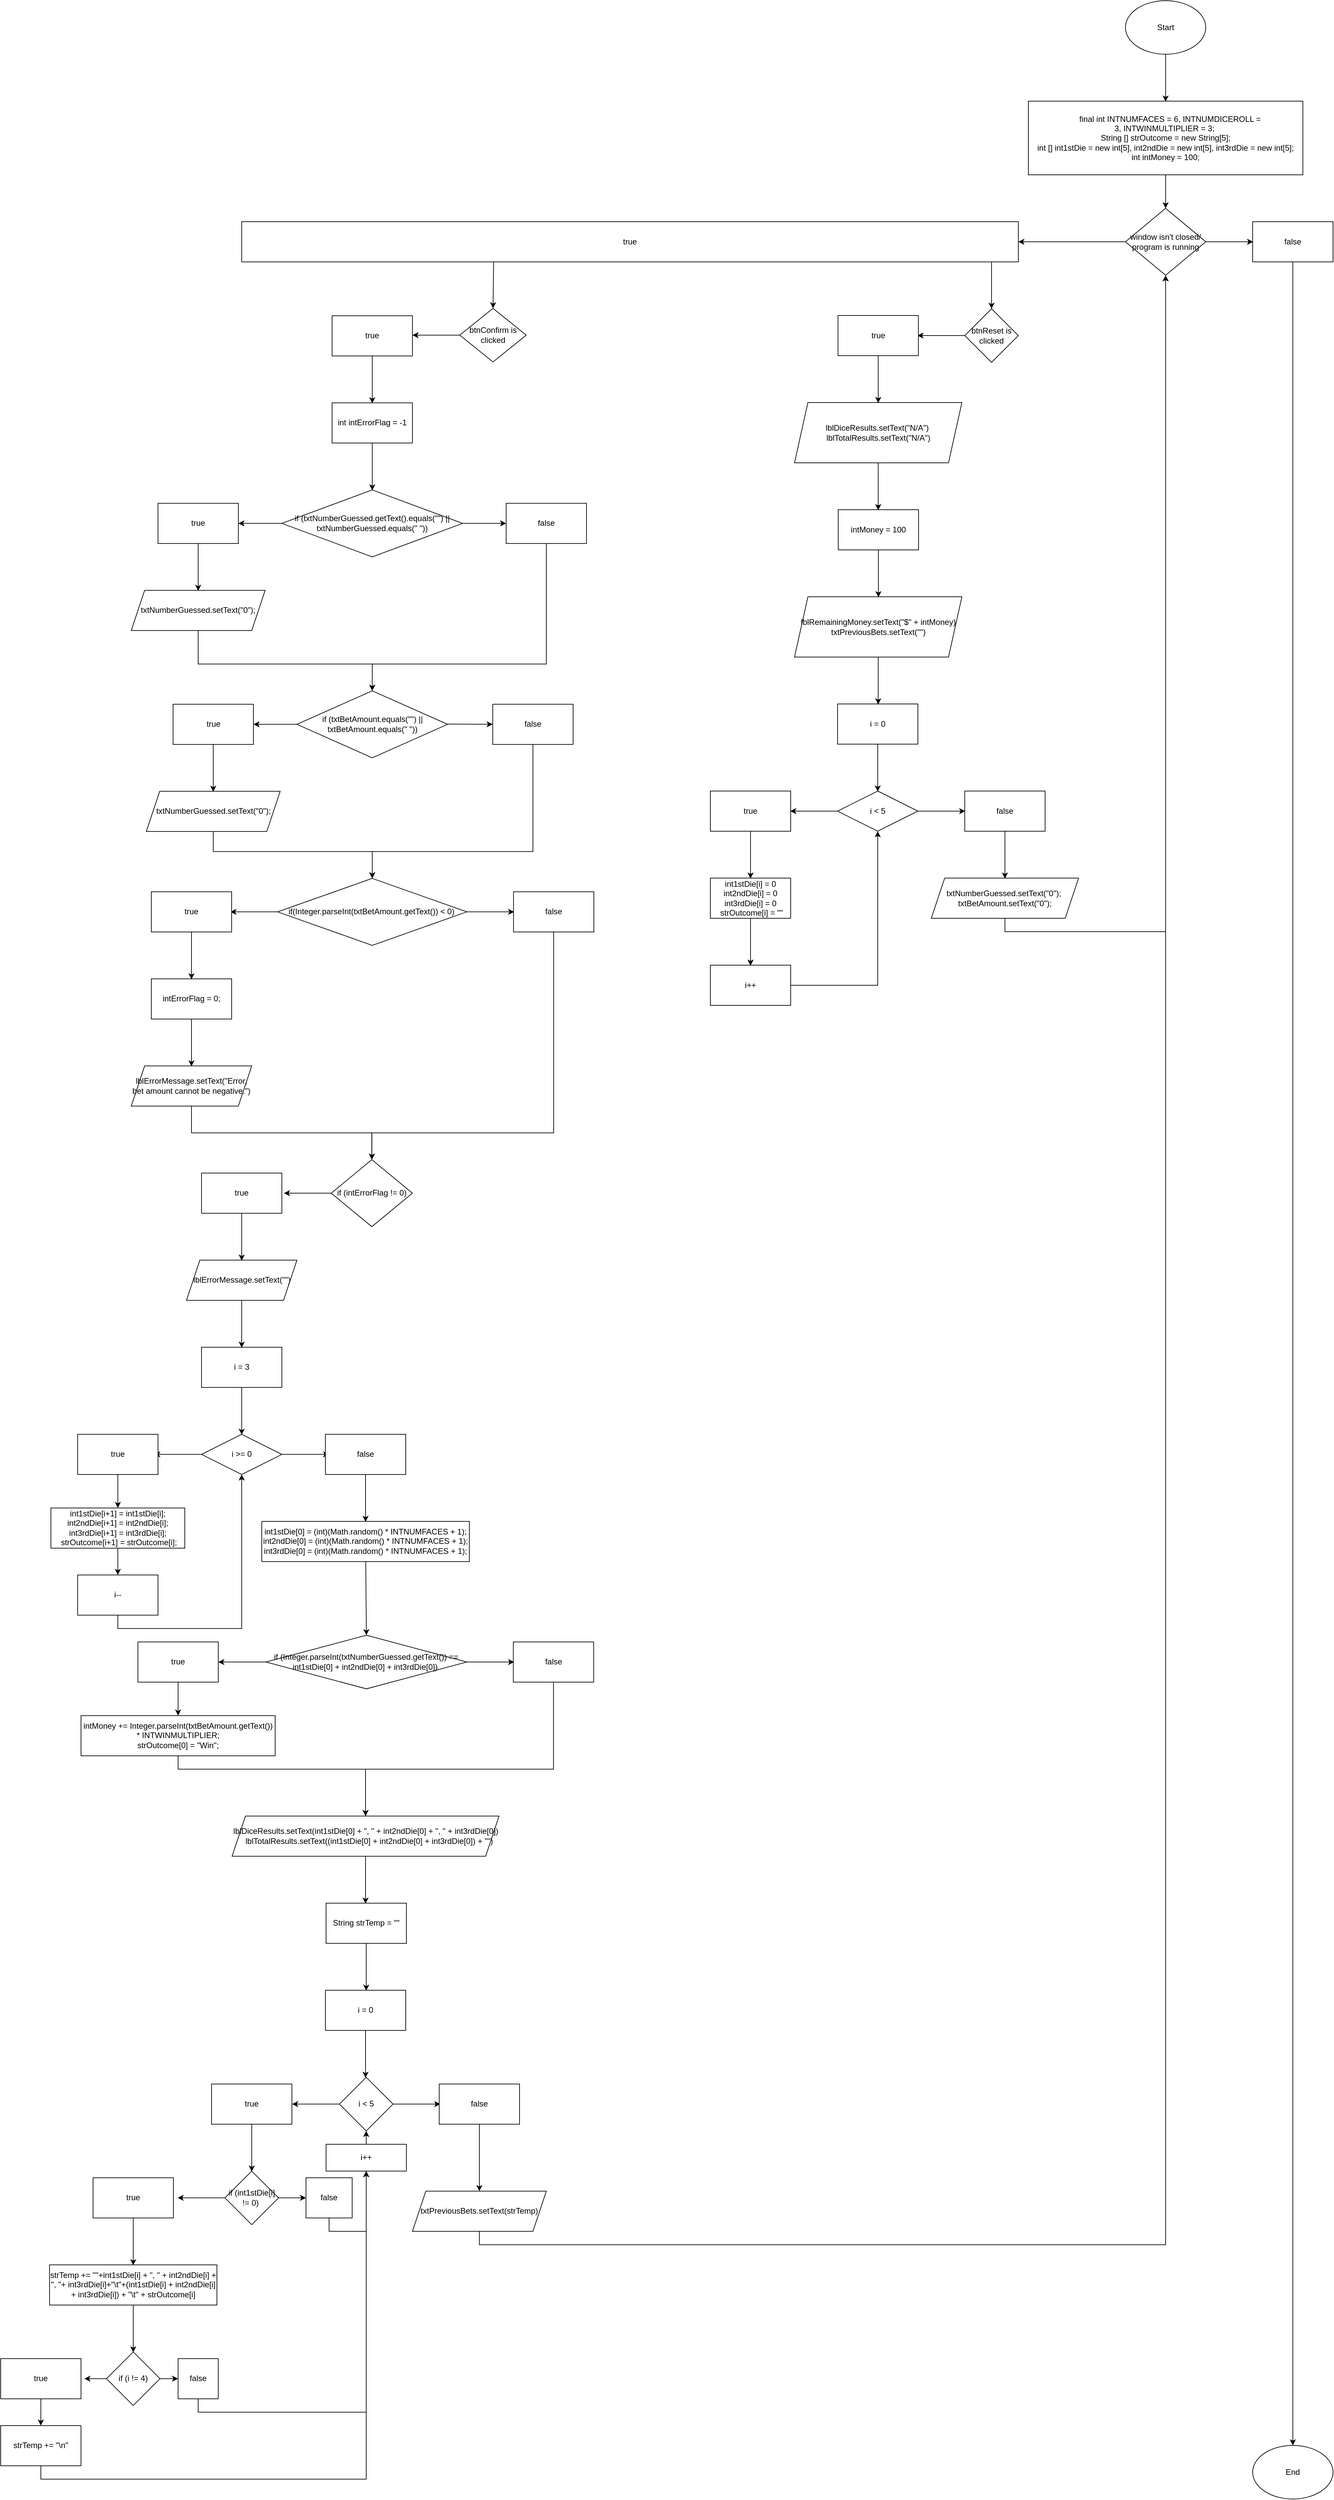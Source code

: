 <mxfile version="21.6.7" type="google">
  <diagram id="C5RBs43oDa-KdzZeNtuy" name="Page-1">
    <mxGraphModel grid="1" page="1" gridSize="10" guides="1" tooltips="1" connect="1" arrows="1" fold="1" pageScale="1" pageWidth="2100" pageHeight="3750" math="0" shadow="0">
      <root>
        <mxCell id="WIyWlLk6GJQsqaUBKTNV-0" />
        <mxCell id="WIyWlLk6GJQsqaUBKTNV-1" parent="WIyWlLk6GJQsqaUBKTNV-0" />
        <mxCell id="6BeVzi1k0GvBVW0rpbbP-0" value="Start" style="ellipse;whiteSpace=wrap;html=1;" vertex="1" parent="WIyWlLk6GJQsqaUBKTNV-1">
          <mxGeometry x="1710" width="120" height="80" as="geometry" />
        </mxCell>
        <mxCell id="6BeVzi1k0GvBVW0rpbbP-1" value="" style="endArrow=classic;html=1;rounded=0;" edge="1" parent="WIyWlLk6GJQsqaUBKTNV-1" source="6BeVzi1k0GvBVW0rpbbP-0">
          <mxGeometry width="50" height="50" relative="1" as="geometry">
            <mxPoint x="1770" y="130" as="sourcePoint" />
            <mxPoint x="1770" y="150.711" as="targetPoint" />
          </mxGeometry>
        </mxCell>
        <mxCell id="6BeVzi1k0GvBVW0rpbbP-2" value="window isn&#39;t closed/ program is running" style="shape=rhombus;whiteSpace=wrap;html=1;fixedSize=1;perimeter=rhombusPerimeter;" vertex="1" parent="WIyWlLk6GJQsqaUBKTNV-1">
          <mxGeometry x="1710" y="310" width="120" height="100" as="geometry" />
        </mxCell>
        <mxCell id="6BeVzi1k0GvBVW0rpbbP-3" value="&lt;div&gt;&amp;nbsp; &amp;nbsp; final int INTNUMFACES = 6,&amp;nbsp;&lt;span style=&quot;background-color: initial;&quot;&gt;INTNUMDICEROLL = 3,&amp;nbsp;&lt;/span&gt;&lt;span style=&quot;background-color: initial;&quot;&gt;INTWINMULTIPLIER = 3;&amp;nbsp;&lt;/span&gt;&lt;/div&gt;&lt;div&gt;&lt;span style=&quot;background-color: initial;&quot;&gt;String [] strOutcome = new String[5];&lt;/span&gt;&lt;br&gt;&lt;/div&gt;&lt;div&gt;&lt;span style=&quot;background-color: initial;&quot;&gt;int [] int1stDie = new int[5], i&lt;/span&gt;&lt;span style=&quot;background-color: initial;&quot;&gt;nt2ndDie = new int[5],&amp;nbsp;&lt;/span&gt;&lt;span style=&quot;background-color: initial;&quot;&gt;int3rdDie = new int[5];&lt;/span&gt;&lt;/div&gt;&lt;div&gt;&lt;span style=&quot;background-color: initial;&quot;&gt;int intMoney = 100;&lt;/span&gt;&lt;br&gt;&lt;/div&gt;" style="rounded=0;whiteSpace=wrap;html=1;" vertex="1" parent="WIyWlLk6GJQsqaUBKTNV-1">
          <mxGeometry x="1565" y="150" width="410" height="110" as="geometry" />
        </mxCell>
        <mxCell id="6BeVzi1k0GvBVW0rpbbP-4" value="" style="endArrow=classic;html=1;rounded=0;" edge="1" parent="WIyWlLk6GJQsqaUBKTNV-1" source="6BeVzi1k0GvBVW0rpbbP-3">
          <mxGeometry width="50" height="50" relative="1" as="geometry">
            <mxPoint x="1770" y="310" as="sourcePoint" />
            <mxPoint x="1770" y="310" as="targetPoint" />
          </mxGeometry>
        </mxCell>
        <mxCell id="6BeVzi1k0GvBVW0rpbbP-5" value="" style="endArrow=classic;html=1;rounded=0;entryX=1;entryY=0.5;entryDx=0;entryDy=0;" edge="1" parent="WIyWlLk6GJQsqaUBKTNV-1" source="6BeVzi1k0GvBVW0rpbbP-2">
          <mxGeometry width="50" height="50" relative="1" as="geometry">
            <mxPoint x="1639.289" y="410" as="sourcePoint" />
            <mxPoint x="1550" y="360" as="targetPoint" />
          </mxGeometry>
        </mxCell>
        <mxCell id="6BeVzi1k0GvBVW0rpbbP-6" value="true" style="rounded=0;whiteSpace=wrap;html=1;" vertex="1" parent="WIyWlLk6GJQsqaUBKTNV-1">
          <mxGeometry x="390" y="330" width="1160" height="60" as="geometry" />
        </mxCell>
        <mxCell id="6BeVzi1k0GvBVW0rpbbP-8" value="" style="endArrow=classic;html=1;rounded=0;" edge="1" parent="WIyWlLk6GJQsqaUBKTNV-1" source="6BeVzi1k0GvBVW0rpbbP-2">
          <mxGeometry width="50" height="50" relative="1" as="geometry">
            <mxPoint x="1830" y="410" as="sourcePoint" />
            <mxPoint x="1900.711" y="360" as="targetPoint" />
          </mxGeometry>
        </mxCell>
        <mxCell id="6BeVzi1k0GvBVW0rpbbP-9" value="false" style="rounded=0;whiteSpace=wrap;html=1;" vertex="1" parent="WIyWlLk6GJQsqaUBKTNV-1">
          <mxGeometry x="1900" y="330" width="120" height="60" as="geometry" />
        </mxCell>
        <mxCell id="6BeVzi1k0GvBVW0rpbbP-10" value="" style="endArrow=classic;html=1;rounded=0;entryX=0.5;entryY=0;entryDx=0;entryDy=0;" edge="1" parent="WIyWlLk6GJQsqaUBKTNV-1" source="6BeVzi1k0GvBVW0rpbbP-9" target="6BeVzi1k0GvBVW0rpbbP-11">
          <mxGeometry width="50" height="50" relative="1" as="geometry">
            <mxPoint x="1960" y="440" as="sourcePoint" />
            <mxPoint x="1960" y="460.711" as="targetPoint" />
          </mxGeometry>
        </mxCell>
        <mxCell id="6BeVzi1k0GvBVW0rpbbP-11" value="End" style="ellipse;whiteSpace=wrap;html=1;" vertex="1" parent="WIyWlLk6GJQsqaUBKTNV-1">
          <mxGeometry x="1900" y="3650" width="120" height="80" as="geometry" />
        </mxCell>
        <mxCell id="6BeVzi1k0GvBVW0rpbbP-14" value="btnReset is clicked" style="rhombus;whiteSpace=wrap;html=1;" vertex="1" parent="WIyWlLk6GJQsqaUBKTNV-1">
          <mxGeometry x="1470" y="460" width="80" height="80" as="geometry" />
        </mxCell>
        <mxCell id="6BeVzi1k0GvBVW0rpbbP-15" value="btnConfirm is clicked" style="rhombus;whiteSpace=wrap;html=1;" vertex="1" parent="WIyWlLk6GJQsqaUBKTNV-1">
          <mxGeometry x="715.71" y="459.34" width="99.29" height="80" as="geometry" />
        </mxCell>
        <mxCell id="6BeVzi1k0GvBVW0rpbbP-16" value="" style="endArrow=classic;html=1;rounded=0;entryX=0.5;entryY=0;entryDx=0;entryDy=0;exitX=0.027;exitY=0.993;exitDx=0;exitDy=0;exitPerimeter=0;" edge="1" parent="WIyWlLk6GJQsqaUBKTNV-1" target="6BeVzi1k0GvBVW0rpbbP-15">
          <mxGeometry width="50" height="50" relative="1" as="geometry">
            <mxPoint x="766.32" y="390.0" as="sourcePoint" />
            <mxPoint x="985.71" y="359.34" as="targetPoint" />
          </mxGeometry>
        </mxCell>
        <mxCell id="6BeVzi1k0GvBVW0rpbbP-17" value="" style="endArrow=classic;html=1;rounded=0;entryX=0.5;entryY=0;entryDx=0;entryDy=0;" edge="1" parent="WIyWlLk6GJQsqaUBKTNV-1" target="6BeVzi1k0GvBVW0rpbbP-14">
          <mxGeometry width="50" height="50" relative="1" as="geometry">
            <mxPoint x="1510" y="390" as="sourcePoint" />
            <mxPoint x="1500" y="430" as="targetPoint" />
          </mxGeometry>
        </mxCell>
        <mxCell id="6BeVzi1k0GvBVW0rpbbP-18" value="" style="endArrow=classic;html=1;rounded=0;" edge="1" parent="WIyWlLk6GJQsqaUBKTNV-1" source="6BeVzi1k0GvBVW0rpbbP-15">
          <mxGeometry width="50" height="50" relative="1" as="geometry">
            <mxPoint x="644.999" y="549.34" as="sourcePoint" />
            <mxPoint x="644.999" y="499.34" as="targetPoint" />
          </mxGeometry>
        </mxCell>
        <mxCell id="6BeVzi1k0GvBVW0rpbbP-21" value="" style="endArrow=classic;html=1;rounded=0;" edge="1" parent="WIyWlLk6GJQsqaUBKTNV-1" source="6BeVzi1k0GvBVW0rpbbP-14">
          <mxGeometry width="50" height="50" relative="1" as="geometry">
            <mxPoint x="1399.289" y="550" as="sourcePoint" />
            <mxPoint x="1399.289" y="500" as="targetPoint" />
          </mxGeometry>
        </mxCell>
        <mxCell id="6BeVzi1k0GvBVW0rpbbP-26" value="true" style="rounded=0;whiteSpace=wrap;html=1;" vertex="1" parent="WIyWlLk6GJQsqaUBKTNV-1">
          <mxGeometry x="1280.71" y="470" width="120" height="60" as="geometry" />
        </mxCell>
        <mxCell id="6BeVzi1k0GvBVW0rpbbP-27" value="true" style="rounded=0;whiteSpace=wrap;html=1;" vertex="1" parent="WIyWlLk6GJQsqaUBKTNV-1">
          <mxGeometry x="525" y="470.42" width="120" height="60" as="geometry" />
        </mxCell>
        <mxCell id="6BeVzi1k0GvBVW0rpbbP-28" value="" style="endArrow=classic;html=1;rounded=0;" edge="1" parent="WIyWlLk6GJQsqaUBKTNV-1" source="6BeVzi1k0GvBVW0rpbbP-26">
          <mxGeometry width="50" height="50" relative="1" as="geometry">
            <mxPoint x="1340.71" y="580" as="sourcePoint" />
            <mxPoint x="1340.71" y="600.711" as="targetPoint" />
          </mxGeometry>
        </mxCell>
        <mxCell id="6BeVzi1k0GvBVW0rpbbP-29" value="lblDiceResults.setText(&quot;N/A&quot;)&lt;span style=&quot;background-color: initial;&quot;&gt;&amp;nbsp;&lt;br&gt;lblTotalResults.setText(&quot;N/A&quot;)&lt;br&gt;&lt;/span&gt;" style="shape=parallelogram;perimeter=parallelogramPerimeter;whiteSpace=wrap;html=1;fixedSize=1;" vertex="1" parent="WIyWlLk6GJQsqaUBKTNV-1">
          <mxGeometry x="1215.71" y="600" width="250" height="90" as="geometry" />
        </mxCell>
        <mxCell id="6BeVzi1k0GvBVW0rpbbP-32" value="" style="endArrow=classic;html=1;rounded=0;" edge="1" parent="WIyWlLk6GJQsqaUBKTNV-1" source="6BeVzi1k0GvBVW0rpbbP-29">
          <mxGeometry width="50" height="50" relative="1" as="geometry">
            <mxPoint x="1340.71" y="740" as="sourcePoint" />
            <mxPoint x="1340.71" y="760.711" as="targetPoint" />
          </mxGeometry>
        </mxCell>
        <mxCell id="6BeVzi1k0GvBVW0rpbbP-33" value="intMoney = 100" style="rounded=0;whiteSpace=wrap;html=1;" vertex="1" parent="WIyWlLk6GJQsqaUBKTNV-1">
          <mxGeometry x="1281" y="760" width="120" height="60" as="geometry" />
        </mxCell>
        <mxCell id="6BeVzi1k0GvBVW0rpbbP-34" value="" style="endArrow=classic;html=1;rounded=0;" edge="1" parent="WIyWlLk6GJQsqaUBKTNV-1" source="6BeVzi1k0GvBVW0rpbbP-33">
          <mxGeometry width="50" height="50" relative="1" as="geometry">
            <mxPoint x="1341" y="870" as="sourcePoint" />
            <mxPoint x="1341" y="890.711" as="targetPoint" />
          </mxGeometry>
        </mxCell>
        <mxCell id="6BeVzi1k0GvBVW0rpbbP-35" value="&lt;span style=&quot;background-color: initial;&quot;&gt;lblRemainingMoney.setText(&quot;$&quot; + intMoney)&lt;br&gt;txtPreviousBets.setText(&quot;&quot;)&lt;br&gt;&lt;/span&gt;" style="shape=parallelogram;perimeter=parallelogramPerimeter;whiteSpace=wrap;html=1;fixedSize=1;" vertex="1" parent="WIyWlLk6GJQsqaUBKTNV-1">
          <mxGeometry x="1215.71" y="890" width="250" height="90" as="geometry" />
        </mxCell>
        <mxCell id="6BeVzi1k0GvBVW0rpbbP-36" value="" style="endArrow=classic;html=1;rounded=0;" edge="1" parent="WIyWlLk6GJQsqaUBKTNV-1" source="6BeVzi1k0GvBVW0rpbbP-35">
          <mxGeometry width="50" height="50" relative="1" as="geometry">
            <mxPoint x="1340.71" y="1030" as="sourcePoint" />
            <mxPoint x="1340.71" y="1050.711" as="targetPoint" />
          </mxGeometry>
        </mxCell>
        <mxCell id="6BeVzi1k0GvBVW0rpbbP-37" value="i = 0" style="rounded=0;whiteSpace=wrap;html=1;" vertex="1" parent="WIyWlLk6GJQsqaUBKTNV-1">
          <mxGeometry x="1280" y="1050" width="120" height="60" as="geometry" />
        </mxCell>
        <mxCell id="6BeVzi1k0GvBVW0rpbbP-38" value="" style="endArrow=classic;html=1;rounded=0;" edge="1" parent="WIyWlLk6GJQsqaUBKTNV-1" source="6BeVzi1k0GvBVW0rpbbP-37">
          <mxGeometry width="50" height="50" relative="1" as="geometry">
            <mxPoint x="1340" y="1160" as="sourcePoint" />
            <mxPoint x="1340" y="1180.711" as="targetPoint" />
          </mxGeometry>
        </mxCell>
        <mxCell id="6BeVzi1k0GvBVW0rpbbP-39" value="i &amp;lt; 5" style="shape=rhombus;whiteSpace=wrap;html=1;fixedSize=1;perimeter=rhombusPerimeter;" vertex="1" parent="WIyWlLk6GJQsqaUBKTNV-1">
          <mxGeometry x="1280" y="1180" width="120" height="60" as="geometry" />
        </mxCell>
        <mxCell id="6BeVzi1k0GvBVW0rpbbP-40" value="" style="endArrow=classic;html=1;rounded=0;" edge="1" parent="WIyWlLk6GJQsqaUBKTNV-1" source="6BeVzi1k0GvBVW0rpbbP-39">
          <mxGeometry width="50" height="50" relative="1" as="geometry">
            <mxPoint x="1209.289" y="1260" as="sourcePoint" />
            <mxPoint x="1209.289" y="1210" as="targetPoint" />
          </mxGeometry>
        </mxCell>
        <mxCell id="6BeVzi1k0GvBVW0rpbbP-41" value="true" style="rounded=0;whiteSpace=wrap;html=1;" vertex="1" parent="WIyWlLk6GJQsqaUBKTNV-1">
          <mxGeometry x="1090" y="1180" width="120" height="60" as="geometry" />
        </mxCell>
        <mxCell id="6BeVzi1k0GvBVW0rpbbP-42" value="" style="endArrow=classic;html=1;rounded=0;" edge="1" parent="WIyWlLk6GJQsqaUBKTNV-1" source="6BeVzi1k0GvBVW0rpbbP-41">
          <mxGeometry width="50" height="50" relative="1" as="geometry">
            <mxPoint x="1150" y="1290" as="sourcePoint" />
            <mxPoint x="1150" y="1310.711" as="targetPoint" />
          </mxGeometry>
        </mxCell>
        <mxCell id="6BeVzi1k0GvBVW0rpbbP-43" value="&lt;div&gt;int1stDie[i] = 0&lt;/div&gt;&lt;div&gt;&lt;span style=&quot;background-color: initial;&quot;&gt;int2ndDie[i] = 0&lt;/span&gt;&lt;/div&gt;&lt;div&gt;&lt;span style=&quot;background-color: initial;&quot;&gt;int3rdDie[i] = 0&lt;/span&gt;&lt;/div&gt;&lt;div&gt;&lt;span style=&quot;background-color: initial;&quot;&gt;&amp;nbsp;strOutcome[i] = &quot;&quot;&lt;/span&gt;&lt;br&gt;&lt;/div&gt;" style="rounded=0;whiteSpace=wrap;html=1;" vertex="1" parent="WIyWlLk6GJQsqaUBKTNV-1">
          <mxGeometry x="1090" y="1310" width="120" height="60" as="geometry" />
        </mxCell>
        <mxCell id="6BeVzi1k0GvBVW0rpbbP-44" value="" style="endArrow=classic;html=1;rounded=0;" edge="1" parent="WIyWlLk6GJQsqaUBKTNV-1" source="6BeVzi1k0GvBVW0rpbbP-43">
          <mxGeometry width="50" height="50" relative="1" as="geometry">
            <mxPoint x="1150" y="1420" as="sourcePoint" />
            <mxPoint x="1150" y="1440.711" as="targetPoint" />
          </mxGeometry>
        </mxCell>
        <mxCell id="6BeVzi1k0GvBVW0rpbbP-46" style="edgeStyle=orthogonalEdgeStyle;rounded=0;orthogonalLoop=1;jettySize=auto;html=1;exitX=1;exitY=0.5;exitDx=0;exitDy=0;entryX=0.5;entryY=1;entryDx=0;entryDy=0;" edge="1" parent="WIyWlLk6GJQsqaUBKTNV-1" source="6BeVzi1k0GvBVW0rpbbP-45" target="6BeVzi1k0GvBVW0rpbbP-39">
          <mxGeometry relative="1" as="geometry" />
        </mxCell>
        <mxCell id="6BeVzi1k0GvBVW0rpbbP-45" value="i++" style="rounded=0;whiteSpace=wrap;html=1;" vertex="1" parent="WIyWlLk6GJQsqaUBKTNV-1">
          <mxGeometry x="1090" y="1440" width="120" height="60" as="geometry" />
        </mxCell>
        <mxCell id="6BeVzi1k0GvBVW0rpbbP-48" value="" style="endArrow=classic;html=1;rounded=0;" edge="1" parent="WIyWlLk6GJQsqaUBKTNV-1" source="6BeVzi1k0GvBVW0rpbbP-39">
          <mxGeometry width="50" height="50" relative="1" as="geometry">
            <mxPoint x="1400" y="1260" as="sourcePoint" />
            <mxPoint x="1470.711" y="1210" as="targetPoint" />
          </mxGeometry>
        </mxCell>
        <mxCell id="6BeVzi1k0GvBVW0rpbbP-49" value="false" style="rounded=0;whiteSpace=wrap;html=1;" vertex="1" parent="WIyWlLk6GJQsqaUBKTNV-1">
          <mxGeometry x="1470" y="1180" width="120" height="60" as="geometry" />
        </mxCell>
        <mxCell id="6BeVzi1k0GvBVW0rpbbP-50" value="" style="endArrow=classic;html=1;rounded=0;" edge="1" parent="WIyWlLk6GJQsqaUBKTNV-1" source="6BeVzi1k0GvBVW0rpbbP-49">
          <mxGeometry width="50" height="50" relative="1" as="geometry">
            <mxPoint x="1530" y="1290" as="sourcePoint" />
            <mxPoint x="1530" y="1310.711" as="targetPoint" />
          </mxGeometry>
        </mxCell>
        <mxCell id="6BeVzi1k0GvBVW0rpbbP-53" style="edgeStyle=orthogonalEdgeStyle;rounded=0;orthogonalLoop=1;jettySize=auto;html=1;exitX=0.5;exitY=1;exitDx=0;exitDy=0;entryX=0.5;entryY=1;entryDx=0;entryDy=0;" edge="1" parent="WIyWlLk6GJQsqaUBKTNV-1" source="6BeVzi1k0GvBVW0rpbbP-52" target="6BeVzi1k0GvBVW0rpbbP-2">
          <mxGeometry relative="1" as="geometry" />
        </mxCell>
        <mxCell id="6BeVzi1k0GvBVW0rpbbP-52" value="&lt;div&gt;txtNumberGuessed.setText(&quot;0&quot;);&lt;span style=&quot;background-color: initial;&quot;&gt;&amp;nbsp;&lt;/span&gt;&lt;/div&gt;&lt;div&gt;&lt;span style=&quot;background-color: initial;&quot;&gt;txtBetAmount.setText(&quot;0&quot;);&lt;/span&gt;&lt;/div&gt;" style="shape=parallelogram;perimeter=parallelogramPerimeter;whiteSpace=wrap;html=1;fixedSize=1;" vertex="1" parent="WIyWlLk6GJQsqaUBKTNV-1">
          <mxGeometry x="1420" y="1310" width="220" height="60" as="geometry" />
        </mxCell>
        <mxCell id="6BeVzi1k0GvBVW0rpbbP-57" value="" style="endArrow=classic;html=1;rounded=0;" edge="1" parent="WIyWlLk6GJQsqaUBKTNV-1" source="6BeVzi1k0GvBVW0rpbbP-27">
          <mxGeometry width="50" height="50" relative="1" as="geometry">
            <mxPoint x="585" y="580.42" as="sourcePoint" />
            <mxPoint x="585" y="601.131" as="targetPoint" />
          </mxGeometry>
        </mxCell>
        <mxCell id="6BeVzi1k0GvBVW0rpbbP-58" value="int intErrorFlag = -1" style="rounded=0;whiteSpace=wrap;html=1;" vertex="1" parent="WIyWlLk6GJQsqaUBKTNV-1">
          <mxGeometry x="525" y="600.42" width="120" height="60" as="geometry" />
        </mxCell>
        <mxCell id="6BeVzi1k0GvBVW0rpbbP-59" value="" style="endArrow=classic;html=1;rounded=0;" edge="1" parent="WIyWlLk6GJQsqaUBKTNV-1" source="6BeVzi1k0GvBVW0rpbbP-58">
          <mxGeometry width="50" height="50" relative="1" as="geometry">
            <mxPoint x="585" y="710.42" as="sourcePoint" />
            <mxPoint x="585" y="731.131" as="targetPoint" />
          </mxGeometry>
        </mxCell>
        <mxCell id="6BeVzi1k0GvBVW0rpbbP-60" value="if (txtNumberGuessed.getText().equals(&quot;&quot;) || txtNumberGuessed.equals(&quot; &quot;))" style="rhombus;whiteSpace=wrap;html=1;" vertex="1" parent="WIyWlLk6GJQsqaUBKTNV-1">
          <mxGeometry x="450" y="730.42" width="270" height="100" as="geometry" />
        </mxCell>
        <mxCell id="6BeVzi1k0GvBVW0rpbbP-61" value="" style="endArrow=classic;html=1;rounded=0;entryX=0;entryY=0.5;entryDx=0;entryDy=0;" edge="1" parent="WIyWlLk6GJQsqaUBKTNV-1" source="6BeVzi1k0GvBVW0rpbbP-60" target="6BeVzi1k0GvBVW0rpbbP-64">
          <mxGeometry width="50" height="50" relative="1" as="geometry">
            <mxPoint x="720" y="830.42" as="sourcePoint" />
            <mxPoint x="790.711" y="780.42" as="targetPoint" />
          </mxGeometry>
        </mxCell>
        <mxCell id="6BeVzi1k0GvBVW0rpbbP-62" value="" style="endArrow=classic;html=1;rounded=0;entryX=1;entryY=0.5;entryDx=0;entryDy=0;" edge="1" parent="WIyWlLk6GJQsqaUBKTNV-1" source="6BeVzi1k0GvBVW0rpbbP-60" target="6BeVzi1k0GvBVW0rpbbP-63">
          <mxGeometry width="50" height="50" relative="1" as="geometry">
            <mxPoint x="379.289" y="830.42" as="sourcePoint" />
            <mxPoint x="379.289" y="780.42" as="targetPoint" />
          </mxGeometry>
        </mxCell>
        <mxCell id="6BeVzi1k0GvBVW0rpbbP-63" value="true" style="rounded=0;whiteSpace=wrap;html=1;" vertex="1" parent="WIyWlLk6GJQsqaUBKTNV-1">
          <mxGeometry x="265" y="750.42" width="120" height="60" as="geometry" />
        </mxCell>
        <mxCell id="6BeVzi1k0GvBVW0rpbbP-68" style="edgeStyle=orthogonalEdgeStyle;rounded=0;orthogonalLoop=1;jettySize=auto;html=1;exitX=0.5;exitY=1;exitDx=0;exitDy=0;entryX=0.5;entryY=0;entryDx=0;entryDy=0;" edge="1" parent="WIyWlLk6GJQsqaUBKTNV-1" source="6BeVzi1k0GvBVW0rpbbP-64" target="6BeVzi1k0GvBVW0rpbbP-67">
          <mxGeometry relative="1" as="geometry">
            <Array as="points">
              <mxPoint x="845" y="990.42" />
              <mxPoint x="585" y="990.42" />
            </Array>
          </mxGeometry>
        </mxCell>
        <mxCell id="6BeVzi1k0GvBVW0rpbbP-64" value="false" style="rounded=0;whiteSpace=wrap;html=1;" vertex="1" parent="WIyWlLk6GJQsqaUBKTNV-1">
          <mxGeometry x="785" y="750.42" width="120" height="60" as="geometry" />
        </mxCell>
        <mxCell id="6BeVzi1k0GvBVW0rpbbP-65" value="" style="endArrow=classic;html=1;rounded=0;" edge="1" parent="WIyWlLk6GJQsqaUBKTNV-1" source="6BeVzi1k0GvBVW0rpbbP-63">
          <mxGeometry width="50" height="50" relative="1" as="geometry">
            <mxPoint x="325" y="860.42" as="sourcePoint" />
            <mxPoint x="325" y="881.131" as="targetPoint" />
          </mxGeometry>
        </mxCell>
        <mxCell id="6BeVzi1k0GvBVW0rpbbP-69" style="edgeStyle=orthogonalEdgeStyle;rounded=0;orthogonalLoop=1;jettySize=auto;html=1;exitX=0.5;exitY=1;exitDx=0;exitDy=0;entryX=0.5;entryY=0;entryDx=0;entryDy=0;" edge="1" parent="WIyWlLk6GJQsqaUBKTNV-1" source="6BeVzi1k0GvBVW0rpbbP-66" target="6BeVzi1k0GvBVW0rpbbP-67">
          <mxGeometry relative="1" as="geometry">
            <Array as="points">
              <mxPoint x="325" y="990.42" />
              <mxPoint x="585" y="990.42" />
            </Array>
          </mxGeometry>
        </mxCell>
        <mxCell id="6BeVzi1k0GvBVW0rpbbP-66" value="txtNumberGuessed.setText(&quot;0&quot;);" style="shape=parallelogram;perimeter=parallelogramPerimeter;whiteSpace=wrap;html=1;fixedSize=1;" vertex="1" parent="WIyWlLk6GJQsqaUBKTNV-1">
          <mxGeometry x="225" y="880.42" width="200" height="60" as="geometry" />
        </mxCell>
        <mxCell id="6BeVzi1k0GvBVW0rpbbP-67" value="if (txtBetAmount.equals(&quot;&quot;) || txtBetAmount.equals(&quot; &quot;))" style="rhombus;whiteSpace=wrap;html=1;" vertex="1" parent="WIyWlLk6GJQsqaUBKTNV-1">
          <mxGeometry x="472.5" y="1030.42" width="225" height="100" as="geometry" />
        </mxCell>
        <mxCell id="6BeVzi1k0GvBVW0rpbbP-70" value="" style="endArrow=classic;html=1;rounded=0;entryX=0;entryY=0.5;entryDx=0;entryDy=0;" edge="1" parent="WIyWlLk6GJQsqaUBKTNV-1" target="6BeVzi1k0GvBVW0rpbbP-73">
          <mxGeometry width="50" height="50" relative="1" as="geometry">
            <mxPoint x="697.5" y="1079.99" as="sourcePoint" />
            <mxPoint x="762.5" y="1079.99" as="targetPoint" />
          </mxGeometry>
        </mxCell>
        <mxCell id="6BeVzi1k0GvBVW0rpbbP-71" value="" style="endArrow=classic;html=1;rounded=0;entryX=1;entryY=0.5;entryDx=0;entryDy=0;" edge="1" parent="WIyWlLk6GJQsqaUBKTNV-1" target="6BeVzi1k0GvBVW0rpbbP-72">
          <mxGeometry width="50" height="50" relative="1" as="geometry">
            <mxPoint x="472.5" y="1080.42" as="sourcePoint" />
            <mxPoint x="401.789" y="1080.42" as="targetPoint" />
          </mxGeometry>
        </mxCell>
        <mxCell id="6BeVzi1k0GvBVW0rpbbP-72" value="true" style="rounded=0;whiteSpace=wrap;html=1;" vertex="1" parent="WIyWlLk6GJQsqaUBKTNV-1">
          <mxGeometry x="287.5" y="1050.42" width="120" height="60" as="geometry" />
        </mxCell>
        <mxCell id="6BeVzi1k0GvBVW0rpbbP-79" style="edgeStyle=orthogonalEdgeStyle;rounded=0;orthogonalLoop=1;jettySize=auto;html=1;exitX=0.5;exitY=1;exitDx=0;exitDy=0;entryX=0.5;entryY=0;entryDx=0;entryDy=0;" edge="1" parent="WIyWlLk6GJQsqaUBKTNV-1" source="6BeVzi1k0GvBVW0rpbbP-73" target="6BeVzi1k0GvBVW0rpbbP-77">
          <mxGeometry relative="1" as="geometry">
            <Array as="points">
              <mxPoint x="825" y="1270.42" />
              <mxPoint x="585" y="1270.42" />
            </Array>
          </mxGeometry>
        </mxCell>
        <mxCell id="6BeVzi1k0GvBVW0rpbbP-73" value="false" style="rounded=0;whiteSpace=wrap;html=1;" vertex="1" parent="WIyWlLk6GJQsqaUBKTNV-1">
          <mxGeometry x="765" y="1050.42" width="120" height="60" as="geometry" />
        </mxCell>
        <mxCell id="6BeVzi1k0GvBVW0rpbbP-74" value="" style="endArrow=classic;html=1;rounded=0;" edge="1" parent="WIyWlLk6GJQsqaUBKTNV-1" source="6BeVzi1k0GvBVW0rpbbP-72">
          <mxGeometry width="50" height="50" relative="1" as="geometry">
            <mxPoint x="347.5" y="1160.42" as="sourcePoint" />
            <mxPoint x="347.5" y="1181.131" as="targetPoint" />
          </mxGeometry>
        </mxCell>
        <mxCell id="6BeVzi1k0GvBVW0rpbbP-78" style="edgeStyle=orthogonalEdgeStyle;rounded=0;orthogonalLoop=1;jettySize=auto;html=1;exitX=0.5;exitY=1;exitDx=0;exitDy=0;entryX=0.5;entryY=0;entryDx=0;entryDy=0;" edge="1" parent="WIyWlLk6GJQsqaUBKTNV-1" source="6BeVzi1k0GvBVW0rpbbP-75" target="6BeVzi1k0GvBVW0rpbbP-77">
          <mxGeometry relative="1" as="geometry">
            <Array as="points">
              <mxPoint x="348" y="1270.42" />
              <mxPoint x="585" y="1270.42" />
            </Array>
          </mxGeometry>
        </mxCell>
        <mxCell id="6BeVzi1k0GvBVW0rpbbP-75" value="txtNumberGuessed.setText(&quot;0&quot;);" style="shape=parallelogram;perimeter=parallelogramPerimeter;whiteSpace=wrap;html=1;fixedSize=1;" vertex="1" parent="WIyWlLk6GJQsqaUBKTNV-1">
          <mxGeometry x="247.5" y="1180.42" width="200" height="60" as="geometry" />
        </mxCell>
        <mxCell id="6BeVzi1k0GvBVW0rpbbP-77" value="if(Integer.parseInt(txtBetAmount.getText()) &amp;lt; 0)&amp;nbsp;" style="rhombus;whiteSpace=wrap;html=1;" vertex="1" parent="WIyWlLk6GJQsqaUBKTNV-1">
          <mxGeometry x="443.75" y="1310.42" width="282.5" height="100" as="geometry" />
        </mxCell>
        <mxCell id="6BeVzi1k0GvBVW0rpbbP-80" value="" style="endArrow=classic;html=1;rounded=0;" edge="1" parent="WIyWlLk6GJQsqaUBKTNV-1" source="6BeVzi1k0GvBVW0rpbbP-77">
          <mxGeometry width="50" height="50" relative="1" as="geometry">
            <mxPoint x="373.039" y="1410.42" as="sourcePoint" />
            <mxPoint x="373.039" y="1360.42" as="targetPoint" />
          </mxGeometry>
        </mxCell>
        <mxCell id="6BeVzi1k0GvBVW0rpbbP-81" value="" style="endArrow=classic;html=1;rounded=0;" edge="1" parent="WIyWlLk6GJQsqaUBKTNV-1" source="6BeVzi1k0GvBVW0rpbbP-77">
          <mxGeometry width="50" height="50" relative="1" as="geometry">
            <mxPoint x="726.25" y="1410.42" as="sourcePoint" />
            <mxPoint x="796.961" y="1360.42" as="targetPoint" />
          </mxGeometry>
        </mxCell>
        <mxCell id="6BeVzi1k0GvBVW0rpbbP-82" value="true" style="rounded=0;whiteSpace=wrap;html=1;" vertex="1" parent="WIyWlLk6GJQsqaUBKTNV-1">
          <mxGeometry x="255" y="1330.42" width="120" height="60" as="geometry" />
        </mxCell>
        <mxCell id="6BeVzi1k0GvBVW0rpbbP-91" style="edgeStyle=orthogonalEdgeStyle;rounded=0;orthogonalLoop=1;jettySize=auto;html=1;exitX=0.5;exitY=1;exitDx=0;exitDy=0;entryX=0.5;entryY=0;entryDx=0;entryDy=0;" edge="1" parent="WIyWlLk6GJQsqaUBKTNV-1" source="6BeVzi1k0GvBVW0rpbbP-83" target="6BeVzi1k0GvBVW0rpbbP-89">
          <mxGeometry relative="1" as="geometry">
            <Array as="points">
              <mxPoint x="856" y="1690.42" />
              <mxPoint x="584" y="1690.42" />
            </Array>
          </mxGeometry>
        </mxCell>
        <mxCell id="6BeVzi1k0GvBVW0rpbbP-83" value="false" style="rounded=0;whiteSpace=wrap;html=1;" vertex="1" parent="WIyWlLk6GJQsqaUBKTNV-1">
          <mxGeometry x="796" y="1330.42" width="120" height="60" as="geometry" />
        </mxCell>
        <mxCell id="6BeVzi1k0GvBVW0rpbbP-84" value="" style="endArrow=classic;html=1;rounded=0;" edge="1" parent="WIyWlLk6GJQsqaUBKTNV-1" source="6BeVzi1k0GvBVW0rpbbP-82">
          <mxGeometry width="50" height="50" relative="1" as="geometry">
            <mxPoint x="315" y="1440.42" as="sourcePoint" />
            <mxPoint x="315" y="1461.131" as="targetPoint" />
          </mxGeometry>
        </mxCell>
        <mxCell id="6BeVzi1k0GvBVW0rpbbP-85" value="intErrorFlag = 0;" style="rounded=0;whiteSpace=wrap;html=1;" vertex="1" parent="WIyWlLk6GJQsqaUBKTNV-1">
          <mxGeometry x="255" y="1460.42" width="120" height="60" as="geometry" />
        </mxCell>
        <mxCell id="6BeVzi1k0GvBVW0rpbbP-87" value="" style="endArrow=classic;html=1;rounded=0;" edge="1" parent="WIyWlLk6GJQsqaUBKTNV-1" source="6BeVzi1k0GvBVW0rpbbP-85">
          <mxGeometry width="50" height="50" relative="1" as="geometry">
            <mxPoint x="315" y="1570.42" as="sourcePoint" />
            <mxPoint x="315" y="1591.131" as="targetPoint" />
          </mxGeometry>
        </mxCell>
        <mxCell id="6BeVzi1k0GvBVW0rpbbP-90" style="edgeStyle=orthogonalEdgeStyle;rounded=0;orthogonalLoop=1;jettySize=auto;html=1;exitX=0.5;exitY=1;exitDx=0;exitDy=0;entryX=0.5;entryY=0;entryDx=0;entryDy=0;" edge="1" parent="WIyWlLk6GJQsqaUBKTNV-1" source="6BeVzi1k0GvBVW0rpbbP-88" target="6BeVzi1k0GvBVW0rpbbP-89">
          <mxGeometry relative="1" as="geometry" />
        </mxCell>
        <mxCell id="6BeVzi1k0GvBVW0rpbbP-88" value="lblErrorMessage.setText(&quot;Error, bet amount cannot be negative.&quot;)" style="shape=parallelogram;perimeter=parallelogramPerimeter;whiteSpace=wrap;html=1;fixedSize=1;" vertex="1" parent="WIyWlLk6GJQsqaUBKTNV-1">
          <mxGeometry x="225" y="1590.42" width="180" height="60" as="geometry" />
        </mxCell>
        <mxCell id="6BeVzi1k0GvBVW0rpbbP-89" value="if (intErrorFlag != 0)" style="rhombus;whiteSpace=wrap;html=1;" vertex="1" parent="WIyWlLk6GJQsqaUBKTNV-1">
          <mxGeometry x="523.75" y="1730.42" width="121.25" height="100" as="geometry" />
        </mxCell>
        <mxCell id="6BeVzi1k0GvBVW0rpbbP-92" value="" style="endArrow=classic;html=1;rounded=0;" edge="1" parent="WIyWlLk6GJQsqaUBKTNV-1" source="6BeVzi1k0GvBVW0rpbbP-89">
          <mxGeometry width="50" height="50" relative="1" as="geometry">
            <mxPoint x="453.039" y="1830.42" as="sourcePoint" />
            <mxPoint x="453.039" y="1780.42" as="targetPoint" />
          </mxGeometry>
        </mxCell>
        <mxCell id="6BeVzi1k0GvBVW0rpbbP-93" value="true" style="rounded=0;whiteSpace=wrap;html=1;" vertex="1" parent="WIyWlLk6GJQsqaUBKTNV-1">
          <mxGeometry x="330" y="1750.42" width="120" height="60" as="geometry" />
        </mxCell>
        <mxCell id="6BeVzi1k0GvBVW0rpbbP-94" value="" style="endArrow=classic;html=1;rounded=0;" edge="1" parent="WIyWlLk6GJQsqaUBKTNV-1" source="6BeVzi1k0GvBVW0rpbbP-93">
          <mxGeometry width="50" height="50" relative="1" as="geometry">
            <mxPoint x="390" y="1860.42" as="sourcePoint" />
            <mxPoint x="390" y="1881.131" as="targetPoint" />
          </mxGeometry>
        </mxCell>
        <mxCell id="6BeVzi1k0GvBVW0rpbbP-95" value="lblErrorMessage.setText(&quot;&quot;)" style="shape=parallelogram;perimeter=parallelogramPerimeter;whiteSpace=wrap;html=1;fixedSize=1;" vertex="1" parent="WIyWlLk6GJQsqaUBKTNV-1">
          <mxGeometry x="307.5" y="1880.42" width="165" height="60" as="geometry" />
        </mxCell>
        <mxCell id="6BeVzi1k0GvBVW0rpbbP-96" value="" style="endArrow=classic;html=1;rounded=0;" edge="1" parent="WIyWlLk6GJQsqaUBKTNV-1" source="6BeVzi1k0GvBVW0rpbbP-95">
          <mxGeometry width="50" height="50" relative="1" as="geometry">
            <mxPoint x="390" y="1990.42" as="sourcePoint" />
            <mxPoint x="390" y="2011.131" as="targetPoint" />
          </mxGeometry>
        </mxCell>
        <mxCell id="6BeVzi1k0GvBVW0rpbbP-97" value="i = 3" style="rounded=0;whiteSpace=wrap;html=1;" vertex="1" parent="WIyWlLk6GJQsqaUBKTNV-1">
          <mxGeometry x="330" y="2010.42" width="120" height="60" as="geometry" />
        </mxCell>
        <mxCell id="6BeVzi1k0GvBVW0rpbbP-98" value="" style="endArrow=classic;html=1;rounded=0;" edge="1" parent="WIyWlLk6GJQsqaUBKTNV-1" source="6BeVzi1k0GvBVW0rpbbP-97">
          <mxGeometry width="50" height="50" relative="1" as="geometry">
            <mxPoint x="390" y="2120.42" as="sourcePoint" />
            <mxPoint x="390" y="2141.131" as="targetPoint" />
          </mxGeometry>
        </mxCell>
        <mxCell id="6BeVzi1k0GvBVW0rpbbP-99" value="i &amp;gt;= 0" style="rounded=0;whiteSpace=wrap;html=1;shape=rhombus;fixedSize=1;perimeter=rhombusPerimeter;" vertex="1" parent="WIyWlLk6GJQsqaUBKTNV-1">
          <mxGeometry x="330" y="2140.42" width="120" height="60" as="geometry" />
        </mxCell>
        <mxCell id="6BeVzi1k0GvBVW0rpbbP-100" value="" style="endArrow=classic;html=1;rounded=0;" edge="1" parent="WIyWlLk6GJQsqaUBKTNV-1" source="6BeVzi1k0GvBVW0rpbbP-99">
          <mxGeometry width="50" height="50" relative="1" as="geometry">
            <mxPoint x="259.289" y="2220.42" as="sourcePoint" />
            <mxPoint x="259.289" y="2170.42" as="targetPoint" />
          </mxGeometry>
        </mxCell>
        <mxCell id="6BeVzi1k0GvBVW0rpbbP-101" value="true" style="rounded=0;whiteSpace=wrap;html=1;" vertex="1" parent="WIyWlLk6GJQsqaUBKTNV-1">
          <mxGeometry x="145" y="2140.42" width="120" height="60" as="geometry" />
        </mxCell>
        <mxCell id="6BeVzi1k0GvBVW0rpbbP-102" value="" style="endArrow=classic;html=1;rounded=0;entryX=0.5;entryY=0;entryDx=0;entryDy=0;" edge="1" parent="WIyWlLk6GJQsqaUBKTNV-1" source="6BeVzi1k0GvBVW0rpbbP-101" target="6BeVzi1k0GvBVW0rpbbP-103">
          <mxGeometry width="50" height="50" relative="1" as="geometry">
            <mxPoint x="205" y="2250.42" as="sourcePoint" />
            <mxPoint x="205" y="2271.131" as="targetPoint" />
          </mxGeometry>
        </mxCell>
        <mxCell id="6BeVzi1k0GvBVW0rpbbP-103" value="&lt;div&gt;int1stDie[i+1] = int1stDie[i];&lt;/div&gt;&lt;div&gt;&lt;span style=&quot;background-color: initial;&quot;&gt;int2ndDie[i+1] = int2ndDie[i];&lt;/span&gt;&lt;br&gt;&lt;/div&gt;&lt;div&gt;&lt;span style=&quot;background-color: initial;&quot;&gt;int3rdDie[i+1] = int3rdDie[i];&lt;/span&gt;&lt;br&gt;&lt;/div&gt;&lt;div&gt;&lt;span style=&quot;background-color: initial;&quot;&gt;&amp;nbsp;strOutcome[i+1] = strOutcome[i];&lt;/span&gt;&lt;br&gt;&lt;/div&gt;" style="rounded=0;whiteSpace=wrap;html=1;" vertex="1" parent="WIyWlLk6GJQsqaUBKTNV-1">
          <mxGeometry x="105" y="2250.42" width="200" height="60" as="geometry" />
        </mxCell>
        <mxCell id="6BeVzi1k0GvBVW0rpbbP-104" value="" style="endArrow=classic;html=1;rounded=0;entryX=0.5;entryY=0;entryDx=0;entryDy=0;" edge="1" parent="WIyWlLk6GJQsqaUBKTNV-1" source="6BeVzi1k0GvBVW0rpbbP-103" target="6BeVzi1k0GvBVW0rpbbP-105">
          <mxGeometry width="50" height="50" relative="1" as="geometry">
            <mxPoint x="205" y="2380.42" as="sourcePoint" />
            <mxPoint x="205" y="2401.131" as="targetPoint" />
          </mxGeometry>
        </mxCell>
        <mxCell id="6BeVzi1k0GvBVW0rpbbP-106" style="edgeStyle=orthogonalEdgeStyle;rounded=0;orthogonalLoop=1;jettySize=auto;html=1;exitX=0.5;exitY=1;exitDx=0;exitDy=0;entryX=0.5;entryY=1;entryDx=0;entryDy=0;" edge="1" parent="WIyWlLk6GJQsqaUBKTNV-1" source="6BeVzi1k0GvBVW0rpbbP-105" target="6BeVzi1k0GvBVW0rpbbP-99">
          <mxGeometry relative="1" as="geometry" />
        </mxCell>
        <mxCell id="6BeVzi1k0GvBVW0rpbbP-105" value="i--" style="rounded=0;whiteSpace=wrap;html=1;" vertex="1" parent="WIyWlLk6GJQsqaUBKTNV-1">
          <mxGeometry x="145" y="2350.42" width="120" height="60" as="geometry" />
        </mxCell>
        <mxCell id="6BeVzi1k0GvBVW0rpbbP-107" value="" style="endArrow=classic;html=1;rounded=0;" edge="1" parent="WIyWlLk6GJQsqaUBKTNV-1" source="6BeVzi1k0GvBVW0rpbbP-99">
          <mxGeometry width="50" height="50" relative="1" as="geometry">
            <mxPoint x="450" y="2220.42" as="sourcePoint" />
            <mxPoint x="520.711" y="2170.42" as="targetPoint" />
          </mxGeometry>
        </mxCell>
        <mxCell id="6BeVzi1k0GvBVW0rpbbP-108" value="false" style="rounded=0;whiteSpace=wrap;html=1;" vertex="1" parent="WIyWlLk6GJQsqaUBKTNV-1">
          <mxGeometry x="515" y="2140.42" width="120" height="60" as="geometry" />
        </mxCell>
        <mxCell id="6BeVzi1k0GvBVW0rpbbP-109" value="" style="endArrow=classic;html=1;rounded=0;" edge="1" parent="WIyWlLk6GJQsqaUBKTNV-1" source="6BeVzi1k0GvBVW0rpbbP-108">
          <mxGeometry width="50" height="50" relative="1" as="geometry">
            <mxPoint x="575" y="2250.42" as="sourcePoint" />
            <mxPoint x="575" y="2271.131" as="targetPoint" />
          </mxGeometry>
        </mxCell>
        <mxCell id="6BeVzi1k0GvBVW0rpbbP-110" value="&lt;div&gt;int1stDie[0] = (int)(Math.random() * INTNUMFACES + 1);&lt;/div&gt;&lt;div&gt;&lt;span style=&quot;background-color: initial;&quot;&gt;int2ndDie[0] = (int)(Math.random() * INTNUMFACES + 1);&lt;/span&gt;&lt;br&gt;&lt;/div&gt;&lt;div&gt;&lt;span style=&quot;background-color: initial;&quot;&gt;int3rdDie[0] = (int)(Math.random() * INTNUMFACES + 1);&lt;/span&gt;&lt;br&gt;&lt;/div&gt;" style="rounded=0;whiteSpace=wrap;html=1;" vertex="1" parent="WIyWlLk6GJQsqaUBKTNV-1">
          <mxGeometry x="420" y="2270.42" width="310" height="60" as="geometry" />
        </mxCell>
        <mxCell id="6BeVzi1k0GvBVW0rpbbP-111" value="" style="endArrow=classic;html=1;rounded=0;entryX=0.5;entryY=0;entryDx=0;entryDy=0;" edge="1" parent="WIyWlLk6GJQsqaUBKTNV-1" source="6BeVzi1k0GvBVW0rpbbP-110" target="6BeVzi1k0GvBVW0rpbbP-112">
          <mxGeometry width="50" height="50" relative="1" as="geometry">
            <mxPoint x="575" y="2380.42" as="sourcePoint" />
            <mxPoint x="575" y="2401.131" as="targetPoint" />
          </mxGeometry>
        </mxCell>
        <mxCell id="6BeVzi1k0GvBVW0rpbbP-112" value="if (Integer.parseInt(txtNumberGuessed.getText()) == int1stDie[0] + int2ndDie[0] + int3rdDie[0])&amp;nbsp;" style="rhombus;whiteSpace=wrap;html=1;" vertex="1" parent="WIyWlLk6GJQsqaUBKTNV-1">
          <mxGeometry x="426.25" y="2440.42" width="300" height="80" as="geometry" />
        </mxCell>
        <mxCell id="6BeVzi1k0GvBVW0rpbbP-113" value="" style="endArrow=classic;html=1;rounded=0;" edge="1" parent="WIyWlLk6GJQsqaUBKTNV-1" source="6BeVzi1k0GvBVW0rpbbP-112">
          <mxGeometry width="50" height="50" relative="1" as="geometry">
            <mxPoint x="354.289" y="2510.42" as="sourcePoint" />
            <mxPoint x="355" y="2480.42" as="targetPoint" />
          </mxGeometry>
        </mxCell>
        <mxCell id="6BeVzi1k0GvBVW0rpbbP-114" value="true" style="rounded=0;whiteSpace=wrap;html=1;" vertex="1" parent="WIyWlLk6GJQsqaUBKTNV-1">
          <mxGeometry x="235" y="2450.42" width="120" height="60" as="geometry" />
        </mxCell>
        <mxCell id="6BeVzi1k0GvBVW0rpbbP-115" value="" style="endArrow=classic;html=1;rounded=0;entryX=0.5;entryY=0;entryDx=0;entryDy=0;" edge="1" parent="WIyWlLk6GJQsqaUBKTNV-1" source="6BeVzi1k0GvBVW0rpbbP-114" target="6BeVzi1k0GvBVW0rpbbP-116">
          <mxGeometry width="50" height="50" relative="1" as="geometry">
            <mxPoint x="295" y="2560.42" as="sourcePoint" />
            <mxPoint x="295" y="2581.131" as="targetPoint" />
          </mxGeometry>
        </mxCell>
        <mxCell id="6BeVzi1k0GvBVW0rpbbP-122" style="edgeStyle=orthogonalEdgeStyle;rounded=0;orthogonalLoop=1;jettySize=auto;html=1;exitX=0.5;exitY=1;exitDx=0;exitDy=0;entryX=0.5;entryY=0;entryDx=0;entryDy=0;" edge="1" parent="WIyWlLk6GJQsqaUBKTNV-1" source="6BeVzi1k0GvBVW0rpbbP-116" target="6BeVzi1k0GvBVW0rpbbP-121">
          <mxGeometry relative="1" as="geometry">
            <Array as="points">
              <mxPoint x="295" y="2640.42" />
              <mxPoint x="575" y="2640.42" />
            </Array>
          </mxGeometry>
        </mxCell>
        <mxCell id="6BeVzi1k0GvBVW0rpbbP-116" value="&lt;div&gt;intMoney += Integer.parseInt(txtBetAmount.getText()) * INTWINMULTIPLIER;&lt;/div&gt;&lt;div&gt;&lt;span style=&quot;background-color: initial;&quot;&gt;strOutcome[0] = &quot;Win&quot;;&lt;/span&gt;&lt;br&gt;&lt;/div&gt;" style="rounded=0;whiteSpace=wrap;html=1;" vertex="1" parent="WIyWlLk6GJQsqaUBKTNV-1">
          <mxGeometry x="150" y="2560.42" width="290" height="60" as="geometry" />
        </mxCell>
        <mxCell id="6BeVzi1k0GvBVW0rpbbP-119" value="" style="endArrow=classic;html=1;rounded=0;" edge="1" parent="WIyWlLk6GJQsqaUBKTNV-1" source="6BeVzi1k0GvBVW0rpbbP-112">
          <mxGeometry width="50" height="50" relative="1" as="geometry">
            <mxPoint x="726.25" y="2530.42" as="sourcePoint" />
            <mxPoint x="796.961" y="2480.42" as="targetPoint" />
          </mxGeometry>
        </mxCell>
        <mxCell id="6BeVzi1k0GvBVW0rpbbP-123" style="edgeStyle=orthogonalEdgeStyle;rounded=0;orthogonalLoop=1;jettySize=auto;html=1;exitX=0.5;exitY=1;exitDx=0;exitDy=0;entryX=0.5;entryY=0;entryDx=0;entryDy=0;" edge="1" parent="WIyWlLk6GJQsqaUBKTNV-1" source="6BeVzi1k0GvBVW0rpbbP-120" target="6BeVzi1k0GvBVW0rpbbP-121">
          <mxGeometry relative="1" as="geometry">
            <mxPoint x="505" y="2610.42" as="targetPoint" />
            <Array as="points">
              <mxPoint x="856" y="2640.42" />
              <mxPoint x="575" y="2640.42" />
              <mxPoint x="575" y="2710.42" />
            </Array>
          </mxGeometry>
        </mxCell>
        <mxCell id="6BeVzi1k0GvBVW0rpbbP-120" value="false" style="rounded=0;whiteSpace=wrap;html=1;" vertex="1" parent="WIyWlLk6GJQsqaUBKTNV-1">
          <mxGeometry x="795.71" y="2450.42" width="120" height="60" as="geometry" />
        </mxCell>
        <mxCell id="6BeVzi1k0GvBVW0rpbbP-121" value="&lt;div&gt;lblDiceResults.setText(int1stDie[0] + &quot;, &quot; + int2ndDie[0] + &quot;, &quot; + int3rdDie[0])&lt;/div&gt;&lt;div&gt;&lt;span style=&quot;background-color: initial;&quot;&gt;&amp;nbsp; &amp;nbsp;lblTotalResults.setText((int1stDie[0] + int2ndDie[0] + int3rdDie[0]) + &quot;&quot;)&lt;/span&gt;&lt;br&gt;&lt;/div&gt;" style="shape=parallelogram;perimeter=parallelogramPerimeter;whiteSpace=wrap;html=1;fixedSize=1;" vertex="1" parent="WIyWlLk6GJQsqaUBKTNV-1">
          <mxGeometry x="375.63" y="2710.42" width="398.75" height="60" as="geometry" />
        </mxCell>
        <mxCell id="6BeVzi1k0GvBVW0rpbbP-125" value="" style="endArrow=classic;html=1;rounded=0;" edge="1" parent="WIyWlLk6GJQsqaUBKTNV-1" source="6BeVzi1k0GvBVW0rpbbP-121">
          <mxGeometry width="50" height="50" relative="1" as="geometry">
            <mxPoint x="575.005" y="2820.42" as="sourcePoint" />
            <mxPoint x="575.005" y="2841.131" as="targetPoint" />
          </mxGeometry>
        </mxCell>
        <mxCell id="6BeVzi1k0GvBVW0rpbbP-126" value="String strTemp = &quot;&quot;" style="rounded=0;whiteSpace=wrap;html=1;" vertex="1" parent="WIyWlLk6GJQsqaUBKTNV-1">
          <mxGeometry x="516" y="2840.42" width="120" height="60" as="geometry" />
        </mxCell>
        <mxCell id="6BeVzi1k0GvBVW0rpbbP-127" value="" style="endArrow=classic;html=1;rounded=0;" edge="1" parent="WIyWlLk6GJQsqaUBKTNV-1" source="6BeVzi1k0GvBVW0rpbbP-126">
          <mxGeometry width="50" height="50" relative="1" as="geometry">
            <mxPoint x="576" y="2950.42" as="sourcePoint" />
            <mxPoint x="576" y="2971.131" as="targetPoint" />
          </mxGeometry>
        </mxCell>
        <mxCell id="6BeVzi1k0GvBVW0rpbbP-128" value="i = 0" style="rounded=0;whiteSpace=wrap;html=1;" vertex="1" parent="WIyWlLk6GJQsqaUBKTNV-1">
          <mxGeometry x="515" y="2970.42" width="120" height="60" as="geometry" />
        </mxCell>
        <mxCell id="6BeVzi1k0GvBVW0rpbbP-129" value="" style="endArrow=classic;html=1;rounded=0;" edge="1" parent="WIyWlLk6GJQsqaUBKTNV-1" source="6BeVzi1k0GvBVW0rpbbP-128">
          <mxGeometry width="50" height="50" relative="1" as="geometry">
            <mxPoint x="575" y="3080.42" as="sourcePoint" />
            <mxPoint x="575" y="3101.131" as="targetPoint" />
          </mxGeometry>
        </mxCell>
        <mxCell id="6BeVzi1k0GvBVW0rpbbP-131" value="i &amp;lt; 5" style="rhombus;whiteSpace=wrap;html=1;" vertex="1" parent="WIyWlLk6GJQsqaUBKTNV-1">
          <mxGeometry x="536" y="3100.42" width="80" height="80" as="geometry" />
        </mxCell>
        <mxCell id="6BeVzi1k0GvBVW0rpbbP-132" value="" style="endArrow=classic;html=1;rounded=0;" edge="1" parent="WIyWlLk6GJQsqaUBKTNV-1" source="6BeVzi1k0GvBVW0rpbbP-131">
          <mxGeometry width="50" height="50" relative="1" as="geometry">
            <mxPoint x="465.289" y="3190.42" as="sourcePoint" />
            <mxPoint x="465.289" y="3140.42" as="targetPoint" />
          </mxGeometry>
        </mxCell>
        <mxCell id="6BeVzi1k0GvBVW0rpbbP-133" value="true" style="rounded=0;whiteSpace=wrap;html=1;" vertex="1" parent="WIyWlLk6GJQsqaUBKTNV-1">
          <mxGeometry x="345" y="3110.42" width="120" height="60" as="geometry" />
        </mxCell>
        <mxCell id="6BeVzi1k0GvBVW0rpbbP-134" value="" style="endArrow=classic;html=1;rounded=0;" edge="1" parent="WIyWlLk6GJQsqaUBKTNV-1" source="6BeVzi1k0GvBVW0rpbbP-133">
          <mxGeometry width="50" height="50" relative="1" as="geometry">
            <mxPoint x="405" y="3220.42" as="sourcePoint" />
            <mxPoint x="405" y="3241.131" as="targetPoint" />
          </mxGeometry>
        </mxCell>
        <mxCell id="6BeVzi1k0GvBVW0rpbbP-135" value="if&amp;nbsp;(int1stDie[i] != 0)&amp;nbsp;" style="rhombus;whiteSpace=wrap;html=1;" vertex="1" parent="WIyWlLk6GJQsqaUBKTNV-1">
          <mxGeometry x="365" y="3240.42" width="80" height="80" as="geometry" />
        </mxCell>
        <mxCell id="6BeVzi1k0GvBVW0rpbbP-136" value="" style="endArrow=classic;html=1;rounded=0;" edge="1" parent="WIyWlLk6GJQsqaUBKTNV-1" source="6BeVzi1k0GvBVW0rpbbP-135">
          <mxGeometry width="50" height="50" relative="1" as="geometry">
            <mxPoint x="294.289" y="3330.42" as="sourcePoint" />
            <mxPoint x="294.289" y="3280.42" as="targetPoint" />
          </mxGeometry>
        </mxCell>
        <mxCell id="6BeVzi1k0GvBVW0rpbbP-137" value="true" style="rounded=0;whiteSpace=wrap;html=1;" vertex="1" parent="WIyWlLk6GJQsqaUBKTNV-1">
          <mxGeometry x="168" y="3250.42" width="120" height="60" as="geometry" />
        </mxCell>
        <mxCell id="6BeVzi1k0GvBVW0rpbbP-138" value="" style="endArrow=classic;html=1;rounded=0;" edge="1" parent="WIyWlLk6GJQsqaUBKTNV-1" source="6BeVzi1k0GvBVW0rpbbP-137">
          <mxGeometry width="50" height="50" relative="1" as="geometry">
            <mxPoint x="228" y="3360.42" as="sourcePoint" />
            <mxPoint x="228" y="3381.131" as="targetPoint" />
          </mxGeometry>
        </mxCell>
        <mxCell id="6BeVzi1k0GvBVW0rpbbP-139" value="&lt;div&gt;strTemp += &quot;&quot;+int1stDie[i] + &quot;, &quot; + int2ndDie[i] + &quot;, &quot;+ int3rdDie[i]+&quot;\t&quot;+(int1stDie[i] + int2ndDie[i] + int3rdDie[i]) + &quot;\t&quot; + strOutcome[i]&lt;/div&gt;" style="rounded=0;whiteSpace=wrap;html=1;" vertex="1" parent="WIyWlLk6GJQsqaUBKTNV-1">
          <mxGeometry x="103" y="3380.42" width="250" height="60" as="geometry" />
        </mxCell>
        <mxCell id="6BeVzi1k0GvBVW0rpbbP-140" value="" style="endArrow=classic;html=1;rounded=0;" edge="1" parent="WIyWlLk6GJQsqaUBKTNV-1" source="6BeVzi1k0GvBVW0rpbbP-139">
          <mxGeometry width="50" height="50" relative="1" as="geometry">
            <mxPoint x="228" y="3490.42" as="sourcePoint" />
            <mxPoint x="228" y="3511.131" as="targetPoint" />
          </mxGeometry>
        </mxCell>
        <mxCell id="6BeVzi1k0GvBVW0rpbbP-141" value="if (i != 4)" style="rhombus;whiteSpace=wrap;html=1;" vertex="1" parent="WIyWlLk6GJQsqaUBKTNV-1">
          <mxGeometry x="188" y="3510.42" width="80" height="80" as="geometry" />
        </mxCell>
        <mxCell id="6BeVzi1k0GvBVW0rpbbP-142" value="" style="endArrow=classic;html=1;rounded=0;" edge="1" parent="WIyWlLk6GJQsqaUBKTNV-1" source="6BeVzi1k0GvBVW0rpbbP-141">
          <mxGeometry width="50" height="50" relative="1" as="geometry">
            <mxPoint x="117.289" y="3600.42" as="sourcePoint" />
            <mxPoint x="155" y="3550.42" as="targetPoint" />
          </mxGeometry>
        </mxCell>
        <mxCell id="6BeVzi1k0GvBVW0rpbbP-143" value="true" style="rounded=0;whiteSpace=wrap;html=1;" vertex="1" parent="WIyWlLk6GJQsqaUBKTNV-1">
          <mxGeometry x="30" y="3520.42" width="120" height="60" as="geometry" />
        </mxCell>
        <mxCell id="6BeVzi1k0GvBVW0rpbbP-144" value="" style="endArrow=classic;html=1;rounded=0;" edge="1" parent="WIyWlLk6GJQsqaUBKTNV-1" source="6BeVzi1k0GvBVW0rpbbP-143">
          <mxGeometry width="50" height="50" relative="1" as="geometry">
            <mxPoint x="90" y="3630.42" as="sourcePoint" />
            <mxPoint x="90" y="3620.42" as="targetPoint" />
          </mxGeometry>
        </mxCell>
        <mxCell id="6BeVzi1k0GvBVW0rpbbP-163" style="edgeStyle=orthogonalEdgeStyle;rounded=0;orthogonalLoop=1;jettySize=auto;html=1;exitX=0.5;exitY=1;exitDx=0;exitDy=0;entryX=0.5;entryY=1;entryDx=0;entryDy=0;" edge="1" parent="WIyWlLk6GJQsqaUBKTNV-1" source="6BeVzi1k0GvBVW0rpbbP-145" target="6BeVzi1k0GvBVW0rpbbP-166">
          <mxGeometry relative="1" as="geometry">
            <mxPoint x="585" y="3320.42" as="targetPoint" />
          </mxGeometry>
        </mxCell>
        <mxCell id="6BeVzi1k0GvBVW0rpbbP-145" value="strTemp += &quot;\n&quot;" style="rounded=0;whiteSpace=wrap;html=1;" vertex="1" parent="WIyWlLk6GJQsqaUBKTNV-1">
          <mxGeometry x="30" y="3620.42" width="120" height="60" as="geometry" />
        </mxCell>
        <mxCell id="6BeVzi1k0GvBVW0rpbbP-165" style="edgeStyle=orthogonalEdgeStyle;rounded=0;orthogonalLoop=1;jettySize=auto;html=1;exitX=0.5;exitY=1;exitDx=0;exitDy=0;entryX=0.5;entryY=1;entryDx=0;entryDy=0;" edge="1" parent="WIyWlLk6GJQsqaUBKTNV-1" source="6BeVzi1k0GvBVW0rpbbP-146" target="6BeVzi1k0GvBVW0rpbbP-2">
          <mxGeometry relative="1" as="geometry" />
        </mxCell>
        <mxCell id="6BeVzi1k0GvBVW0rpbbP-146" value="txtPreviousBets.setText(strTemp)" style="shape=parallelogram;perimeter=parallelogramPerimeter;whiteSpace=wrap;html=1;fixedSize=1;" vertex="1" parent="WIyWlLk6GJQsqaUBKTNV-1">
          <mxGeometry x="645" y="3270.42" width="200" height="60" as="geometry" />
        </mxCell>
        <mxCell id="6BeVzi1k0GvBVW0rpbbP-151" value="" style="endArrow=classic;html=1;rounded=0;entryX=0;entryY=0.5;entryDx=0;entryDy=0;" edge="1" parent="WIyWlLk6GJQsqaUBKTNV-1" source="6BeVzi1k0GvBVW0rpbbP-135" target="6BeVzi1k0GvBVW0rpbbP-152">
          <mxGeometry width="50" height="50" relative="1" as="geometry">
            <mxPoint x="445" y="3330.42" as="sourcePoint" />
            <mxPoint x="515.711" y="3280.42" as="targetPoint" />
          </mxGeometry>
        </mxCell>
        <mxCell id="6BeVzi1k0GvBVW0rpbbP-162" style="edgeStyle=orthogonalEdgeStyle;rounded=0;orthogonalLoop=1;jettySize=auto;html=1;exitX=0.5;exitY=1;exitDx=0;exitDy=0;entryX=0.5;entryY=1;entryDx=0;entryDy=0;" edge="1" parent="WIyWlLk6GJQsqaUBKTNV-1" source="6BeVzi1k0GvBVW0rpbbP-152" target="6BeVzi1k0GvBVW0rpbbP-166">
          <mxGeometry relative="1" as="geometry">
            <mxPoint x="585" y="3330.42" as="targetPoint" />
          </mxGeometry>
        </mxCell>
        <mxCell id="6BeVzi1k0GvBVW0rpbbP-152" value="false" style="rounded=0;whiteSpace=wrap;html=1;" vertex="1" parent="WIyWlLk6GJQsqaUBKTNV-1">
          <mxGeometry x="486" y="3250.42" width="69" height="60" as="geometry" />
        </mxCell>
        <mxCell id="6BeVzi1k0GvBVW0rpbbP-154" value="" style="endArrow=classic;html=1;rounded=0;" edge="1" parent="WIyWlLk6GJQsqaUBKTNV-1" source="6BeVzi1k0GvBVW0rpbbP-131">
          <mxGeometry width="50" height="50" relative="1" as="geometry">
            <mxPoint x="616" y="3190.42" as="sourcePoint" />
            <mxPoint x="686.711" y="3140.42" as="targetPoint" />
          </mxGeometry>
        </mxCell>
        <mxCell id="6BeVzi1k0GvBVW0rpbbP-164" style="edgeStyle=orthogonalEdgeStyle;rounded=0;orthogonalLoop=1;jettySize=auto;html=1;exitX=0.5;exitY=1;exitDx=0;exitDy=0;" edge="1" parent="WIyWlLk6GJQsqaUBKTNV-1" source="6BeVzi1k0GvBVW0rpbbP-155" target="6BeVzi1k0GvBVW0rpbbP-146">
          <mxGeometry relative="1" as="geometry" />
        </mxCell>
        <mxCell id="6BeVzi1k0GvBVW0rpbbP-155" value="false" style="rounded=0;whiteSpace=wrap;html=1;" vertex="1" parent="WIyWlLk6GJQsqaUBKTNV-1">
          <mxGeometry x="685" y="3110.42" width="120" height="60" as="geometry" />
        </mxCell>
        <mxCell id="6BeVzi1k0GvBVW0rpbbP-156" value="" style="endArrow=classic;html=1;rounded=0;" edge="1" parent="WIyWlLk6GJQsqaUBKTNV-1" source="6BeVzi1k0GvBVW0rpbbP-141">
          <mxGeometry width="50" height="50" relative="1" as="geometry">
            <mxPoint x="268" y="3600.42" as="sourcePoint" />
            <mxPoint x="295" y="3550.42" as="targetPoint" />
          </mxGeometry>
        </mxCell>
        <mxCell id="6BeVzi1k0GvBVW0rpbbP-161" style="edgeStyle=orthogonalEdgeStyle;rounded=0;orthogonalLoop=1;jettySize=auto;html=1;exitX=0.5;exitY=1;exitDx=0;exitDy=0;entryX=0.5;entryY=1;entryDx=0;entryDy=0;" edge="1" parent="WIyWlLk6GJQsqaUBKTNV-1" source="6BeVzi1k0GvBVW0rpbbP-157" target="6BeVzi1k0GvBVW0rpbbP-166">
          <mxGeometry relative="1" as="geometry">
            <mxPoint x="585" y="3320.42" as="targetPoint" />
          </mxGeometry>
        </mxCell>
        <mxCell id="6BeVzi1k0GvBVW0rpbbP-157" value="false" style="rounded=0;whiteSpace=wrap;html=1;" vertex="1" parent="WIyWlLk6GJQsqaUBKTNV-1">
          <mxGeometry x="295" y="3520.42" width="60" height="60" as="geometry" />
        </mxCell>
        <mxCell id="6BeVzi1k0GvBVW0rpbbP-167" style="edgeStyle=orthogonalEdgeStyle;rounded=0;orthogonalLoop=1;jettySize=auto;html=1;exitX=0.5;exitY=0;exitDx=0;exitDy=0;entryX=0.5;entryY=1;entryDx=0;entryDy=0;" edge="1" parent="WIyWlLk6GJQsqaUBKTNV-1" source="6BeVzi1k0GvBVW0rpbbP-166" target="6BeVzi1k0GvBVW0rpbbP-131">
          <mxGeometry relative="1" as="geometry" />
        </mxCell>
        <mxCell id="6BeVzi1k0GvBVW0rpbbP-166" value="i++" style="rounded=0;whiteSpace=wrap;html=1;" vertex="1" parent="WIyWlLk6GJQsqaUBKTNV-1">
          <mxGeometry x="516" y="3200.42" width="120" height="40" as="geometry" />
        </mxCell>
      </root>
    </mxGraphModel>
  </diagram>
</mxfile>

